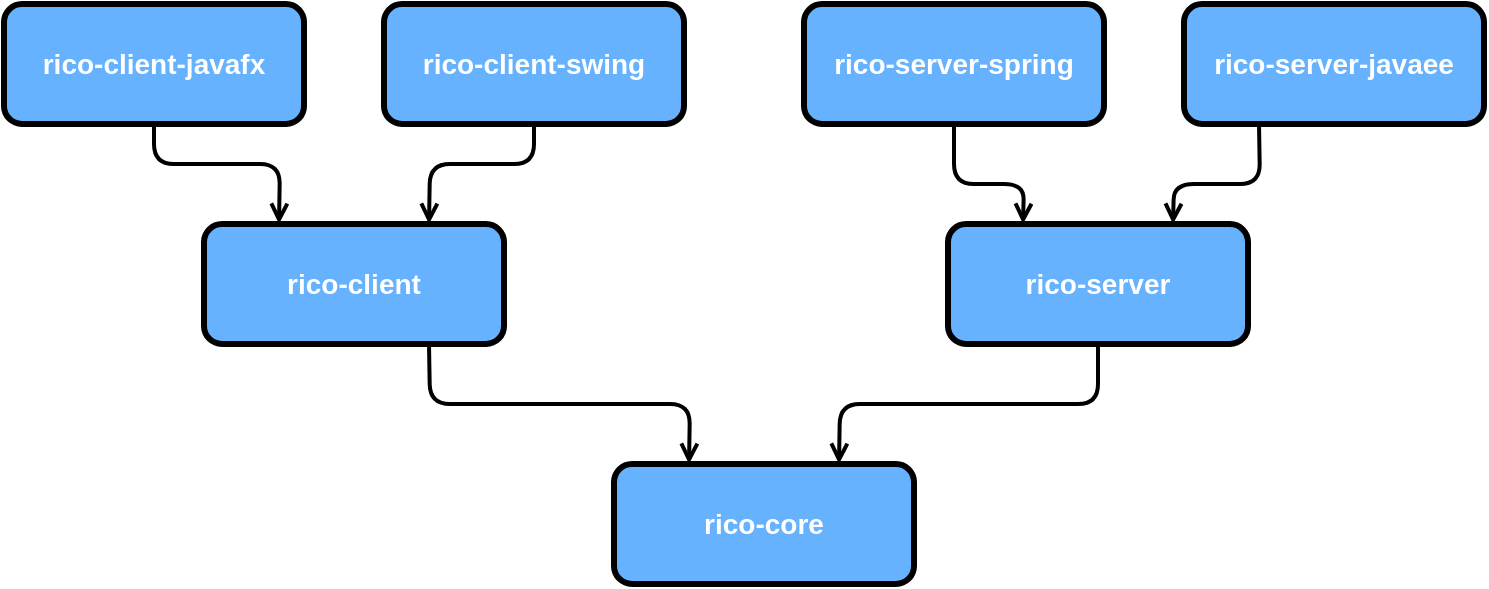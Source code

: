 <mxfile version="13.0.3" type="github">
  <diagram id="aDfq1Rw57fvB4JU4S8CA" name="Page-1">
    <mxGraphModel dx="946" dy="662" grid="1" gridSize="10" guides="1" tooltips="1" connect="1" arrows="1" fold="1" page="1" pageScale="1" pageWidth="827" pageHeight="1169" math="0" shadow="0">
      <root>
        <mxCell id="0" />
        <mxCell id="1" parent="0" />
        <mxCell id="ojqOPDJD0J_gtjN0Ke4l-1" value="&lt;font color=&quot;#ffffff&quot; size=&quot;1&quot;&gt;&lt;b style=&quot;font-size: 14px&quot;&gt;rico-client-javafx&lt;/b&gt;&lt;/font&gt;" style="rounded=1;whiteSpace=wrap;html=1;strokeWidth=3;fillColor=#66B2FF;" parent="1" vertex="1">
          <mxGeometry x="40" y="50" width="150" height="60" as="geometry" />
        </mxCell>
        <mxCell id="KzDDuOw5Mzxnz0SUWi0t-3" value="&lt;font color=&quot;#ffffff&quot; size=&quot;1&quot;&gt;&lt;b style=&quot;font-size: 14px&quot;&gt;rico-client-swing&lt;/b&gt;&lt;/font&gt;" style="rounded=1;whiteSpace=wrap;html=1;strokeWidth=3;fillColor=#66B2FF;" parent="1" vertex="1">
          <mxGeometry x="230" y="50" width="150" height="60" as="geometry" />
        </mxCell>
        <mxCell id="KzDDuOw5Mzxnz0SUWi0t-4" value="&lt;font color=&quot;#ffffff&quot; size=&quot;1&quot;&gt;&lt;b style=&quot;font-size: 14px&quot;&gt;rico-client&lt;/b&gt;&lt;/font&gt;" style="rounded=1;whiteSpace=wrap;html=1;strokeWidth=3;fillColor=#66B2FF;" parent="1" vertex="1">
          <mxGeometry x="140" y="160" width="150" height="60" as="geometry" />
        </mxCell>
        <mxCell id="KzDDuOw5Mzxnz0SUWi0t-5" value="&lt;font color=&quot;#ffffff&quot; size=&quot;1&quot;&gt;&lt;b style=&quot;font-size: 14px&quot;&gt;rico-server-spring&lt;/b&gt;&lt;/font&gt;" style="rounded=1;whiteSpace=wrap;html=1;strokeWidth=3;fillColor=#66B2FF;" parent="1" vertex="1">
          <mxGeometry x="440" y="50" width="150" height="60" as="geometry" />
        </mxCell>
        <mxCell id="KzDDuOw5Mzxnz0SUWi0t-6" value="&lt;font color=&quot;#ffffff&quot; size=&quot;1&quot;&gt;&lt;b style=&quot;font-size: 14px&quot;&gt;rico-server-javaee&lt;/b&gt;&lt;/font&gt;" style="rounded=1;whiteSpace=wrap;html=1;strokeWidth=3;fillColor=#66B2FF;" parent="1" vertex="1">
          <mxGeometry x="630" y="50" width="150" height="60" as="geometry" />
        </mxCell>
        <mxCell id="KzDDuOw5Mzxnz0SUWi0t-7" value="&lt;font color=&quot;#ffffff&quot; size=&quot;1&quot;&gt;&lt;b style=&quot;font-size: 14px&quot;&gt;rico-server&lt;/b&gt;&lt;/font&gt;" style="rounded=1;whiteSpace=wrap;html=1;strokeWidth=3;fillColor=#66B2FF;" parent="1" vertex="1">
          <mxGeometry x="512" y="160" width="150" height="60" as="geometry" />
        </mxCell>
        <mxCell id="KzDDuOw5Mzxnz0SUWi0t-8" value="&lt;font color=&quot;#ffffff&quot; size=&quot;1&quot;&gt;&lt;b style=&quot;font-size: 14px&quot;&gt;rico-core&lt;/b&gt;&lt;/font&gt;" style="rounded=1;whiteSpace=wrap;html=1;strokeWidth=3;fillColor=#66B2FF;" parent="1" vertex="1">
          <mxGeometry x="345" y="280" width="150" height="60" as="geometry" />
        </mxCell>
        <mxCell id="KzDDuOw5Mzxnz0SUWi0t-9" value="" style="endArrow=open;html=1;endFill=0;strokeWidth=2;exitX=0.75;exitY=1;exitDx=0;exitDy=0;entryX=0.25;entryY=0;entryDx=0;entryDy=0;" parent="1" source="KzDDuOw5Mzxnz0SUWi0t-4" target="KzDDuOw5Mzxnz0SUWi0t-8" edge="1">
          <mxGeometry width="50" height="50" relative="1" as="geometry">
            <mxPoint x="230" y="330" as="sourcePoint" />
            <mxPoint x="330" y="350" as="targetPoint" />
            <Array as="points">
              <mxPoint x="253" y="250" />
              <mxPoint x="383" y="250" />
            </Array>
          </mxGeometry>
        </mxCell>
        <mxCell id="KzDDuOw5Mzxnz0SUWi0t-12" value="" style="endArrow=open;html=1;endFill=0;strokeWidth=2;exitX=0.5;exitY=1;exitDx=0;exitDy=0;entryX=0.25;entryY=0;entryDx=0;entryDy=0;" parent="1" source="KzDDuOw5Mzxnz0SUWi0t-5" target="KzDDuOw5Mzxnz0SUWi0t-7" edge="1">
          <mxGeometry width="50" height="50" relative="1" as="geometry">
            <mxPoint x="574.167" y="230" as="sourcePoint" />
            <mxPoint x="560" y="150" as="targetPoint" />
            <Array as="points">
              <mxPoint x="515" y="140" />
              <mxPoint x="550" y="140" />
            </Array>
          </mxGeometry>
        </mxCell>
        <mxCell id="KzDDuOw5Mzxnz0SUWi0t-13" value="" style="endArrow=open;html=1;endFill=0;strokeWidth=2;exitX=0.25;exitY=1;exitDx=0;exitDy=0;entryX=0.75;entryY=0;entryDx=0;entryDy=0;" parent="1" source="KzDDuOw5Mzxnz0SUWi0t-6" target="KzDDuOw5Mzxnz0SUWi0t-7" edge="1">
          <mxGeometry width="50" height="50" relative="1" as="geometry">
            <mxPoint x="525" y="120" as="sourcePoint" />
            <mxPoint x="625" y="150" as="targetPoint" />
            <Array as="points">
              <mxPoint x="668" y="140" />
              <mxPoint x="625" y="140" />
            </Array>
          </mxGeometry>
        </mxCell>
        <mxCell id="KzDDuOw5Mzxnz0SUWi0t-14" value="" style="endArrow=open;html=1;endFill=0;strokeWidth=2;exitX=0.5;exitY=1;exitDx=0;exitDy=0;entryX=0.75;entryY=0;entryDx=0;entryDy=0;" parent="1" source="KzDDuOw5Mzxnz0SUWi0t-3" target="KzDDuOw5Mzxnz0SUWi0t-4" edge="1">
          <mxGeometry width="50" height="50" relative="1" as="geometry">
            <mxPoint x="535" y="130" as="sourcePoint" />
            <mxPoint x="597.5" y="180" as="targetPoint" />
            <Array as="points">
              <mxPoint x="305" y="130" />
              <mxPoint x="253" y="130" />
            </Array>
          </mxGeometry>
        </mxCell>
        <mxCell id="KzDDuOw5Mzxnz0SUWi0t-15" value="" style="endArrow=open;html=1;endFill=0;strokeWidth=2;exitX=0.5;exitY=1;exitDx=0;exitDy=0;entryX=0.25;entryY=0;entryDx=0;entryDy=0;" parent="1" source="ojqOPDJD0J_gtjN0Ke4l-1" target="KzDDuOw5Mzxnz0SUWi0t-4" edge="1">
          <mxGeometry width="50" height="50" relative="1" as="geometry">
            <mxPoint x="277.5" y="120" as="sourcePoint" />
            <mxPoint x="262.5" y="170" as="targetPoint" />
            <Array as="points">
              <mxPoint x="115" y="130" />
              <mxPoint x="178" y="130" />
            </Array>
          </mxGeometry>
        </mxCell>
        <mxCell id="ih5UZgYN7BRXVuJWtxvt-1" value="" style="endArrow=open;html=1;endFill=0;strokeWidth=2;entryX=0.75;entryY=0;entryDx=0;entryDy=0;exitX=0.5;exitY=1;exitDx=0;exitDy=0;" edge="1" parent="1" source="KzDDuOw5Mzxnz0SUWi0t-7" target="KzDDuOw5Mzxnz0SUWi0t-8">
          <mxGeometry width="50" height="50" relative="1" as="geometry">
            <mxPoint x="588" y="230" as="sourcePoint" />
            <mxPoint x="458" y="280.0" as="targetPoint" />
            <Array as="points">
              <mxPoint x="587" y="250" />
              <mxPoint x="458" y="250" />
            </Array>
          </mxGeometry>
        </mxCell>
      </root>
    </mxGraphModel>
  </diagram>
</mxfile>
